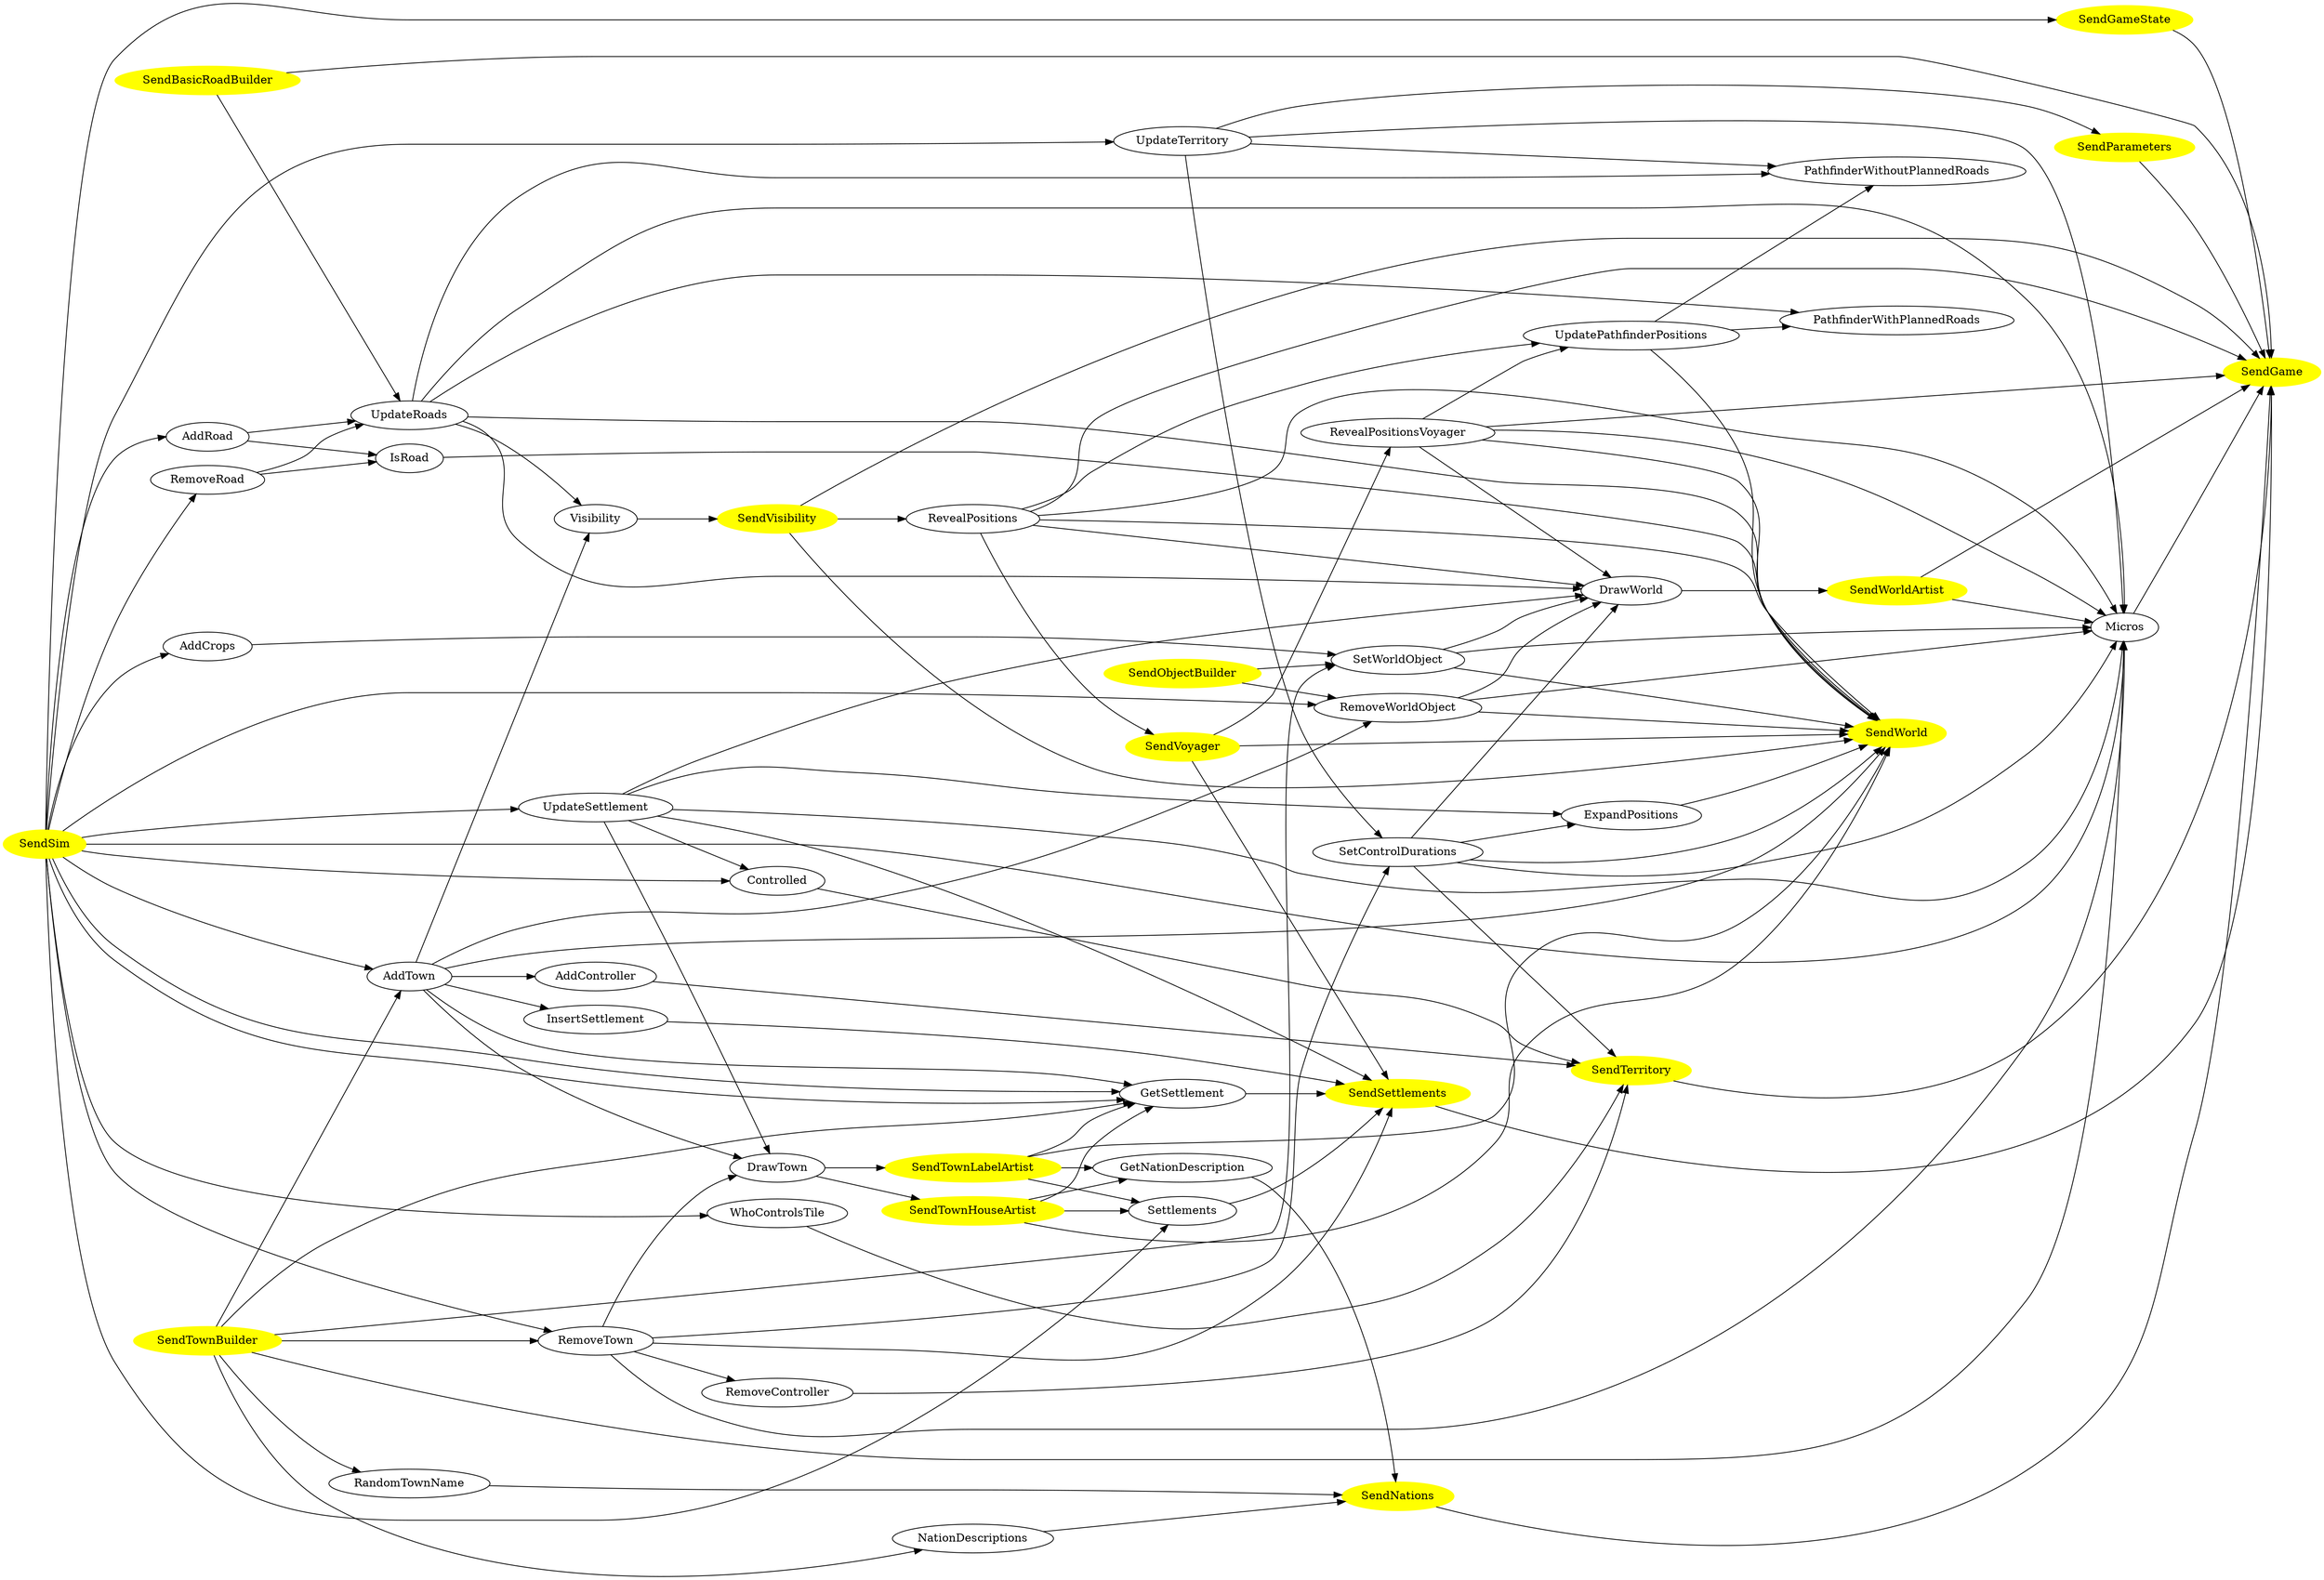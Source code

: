 digraph{
rankdir=LR;

SendBasicRoadBuilder [color = yellow, style=filled]
SendGame [color = yellow, style=filled]
SendGameState [color = yellow, style=filled]
SendNations [color = yellow, style=filled]
SendObjectBuilder [color = yellow, style=filled]
SendParameters [color = yellow, style=filled]
SendSettlements [color = yellow, style=filled]
SendSim [color = yellow, style=filled]
SendTerritory [color = yellow, style=filled]
SendTownBuilder [color = yellow, style=filled]
SendTownHouseArtist [color = yellow, style=filled]
SendTownLabelArtist [color = yellow, style=filled]
SendVisibility [color = yellow, style=filled]
SendVoyager [color = yellow, style=filled]
SendWorld [color = yellow, style=filled]
SendWorldArtist [color = yellow, style=filled]

AddController -> SendTerritory
AddCrops -> SetWorldObject
AddRoad -> IsRoad
AddRoad -> UpdateRoads
AddTown -> AddController
AddTown -> DrawTown
AddTown -> GetSettlement
AddTown -> InsertSettlement
AddTown -> RemoveWorldObject
AddTown -> SendWorld
AddTown -> Visibility
Controlled -> SendTerritory
DrawTown -> SendTownHouseArtist
DrawTown -> SendTownLabelArtist
DrawWorld -> SendWorldArtist
ExpandPositions -> SendWorld
GetNationDescription -> SendNations
GetSettlement -> SendSettlements
InsertSettlement -> SendSettlements
IsRoad -> SendWorld
Micros -> SendGame
NationDescriptions -> SendNations
RandomTownName -> SendNations
RemoveController -> SendTerritory
RemoveRoad -> IsRoad
RemoveRoad -> UpdateRoads
RemoveTown -> DrawTown
RemoveTown -> Micros
RemoveTown -> RemoveController
RemoveTown -> SendSettlements
RemoveTown -> SetControlDurations
RemoveWorldObject -> DrawWorld
RemoveWorldObject -> Micros
RemoveWorldObject -> SendWorld
RevealPositions -> DrawWorld
RevealPositions -> Micros
RevealPositions -> SendGame
RevealPositions -> SendVoyager
RevealPositions -> SendWorld
RevealPositions -> UpdatePathfinderPositions
RevealPositionsVoyager -> DrawWorld
RevealPositionsVoyager -> Micros
RevealPositionsVoyager -> SendGame
RevealPositionsVoyager -> SendWorld
RevealPositionsVoyager -> UpdatePathfinderPositions
SendBasicRoadBuilder -> SendGame
SendBasicRoadBuilder -> UpdateRoads
SendGameState -> SendGame
SendNations -> SendGame
SendObjectBuilder -> RemoveWorldObject
SendObjectBuilder -> SetWorldObject
SendParameters -> SendGame
SendSettlements -> SendGame
SendSim -> AddCrops
SendSim -> AddRoad
SendSim -> AddTown
SendSim -> Controlled
SendSim -> GetSettlement
SendSim -> GetSettlement
SendSim -> Micros
SendSim -> RemoveRoad
SendSim -> RemoveTown
SendSim -> RemoveWorldObject
SendSim -> SendGameState
SendSim -> Settlements
SendSim -> UpdateSettlement
SendSim -> UpdateTerritory
SendSim -> WhoControlsTile
SendTerritory -> SendGame
SendTownBuilder -> AddTown
SendTownBuilder -> GetSettlement
SendTownBuilder -> Micros
SendTownBuilder -> NationDescriptions
SendTownBuilder -> RandomTownName
SendTownBuilder -> RemoveTown
SendTownBuilder -> SetWorldObject
SendTownHouseArtist -> GetNationDescription
SendTownHouseArtist -> GetSettlement
SendTownHouseArtist -> SendWorld
SendTownHouseArtist -> Settlements
SendTownLabelArtist -> GetNationDescription
SendTownLabelArtist -> GetSettlement
SendTownLabelArtist -> SendWorld
SendTownLabelArtist -> Settlements
SendVisibility -> RevealPositions
SendVisibility -> SendGame
SendVisibility -> SendWorld
SendVoyager -> RevealPositionsVoyager
SendVoyager -> SendSettlements
SendVoyager -> SendWorld
SendWorldArtist -> Micros
SendWorldArtist -> SendGame
SetControlDurations -> DrawWorld
SetControlDurations -> ExpandPositions
SetControlDurations -> Micros
SetControlDurations -> SendTerritory
SetControlDurations -> SendWorld
Settlements -> SendSettlements
SetWorldObject -> DrawWorld
SetWorldObject -> Micros
SetWorldObject -> SendWorld
UpdatePathfinderPositions -> PathfinderWithoutPlannedRoads
UpdatePathfinderPositions -> PathfinderWithPlannedRoads
UpdatePathfinderPositions -> SendWorld
UpdateRoads -> DrawWorld
UpdateRoads -> Micros
UpdateRoads -> PathfinderWithoutPlannedRoads
UpdateRoads -> PathfinderWithPlannedRoads
UpdateRoads -> SendWorld
UpdateRoads -> Visibility
UpdateSettlement -> Controlled
UpdateSettlement -> DrawTown
UpdateSettlement -> DrawWorld
UpdateSettlement -> ExpandPositions
UpdateSettlement -> Micros
UpdateSettlement -> SendSettlements
UpdateTerritory -> Micros
UpdateTerritory -> PathfinderWithoutPlannedRoads
UpdateTerritory -> SendParameters
UpdateTerritory -> SetControlDurations
Visibility -> SendVisibility
WhoControlsTile -> SendTerritory
}